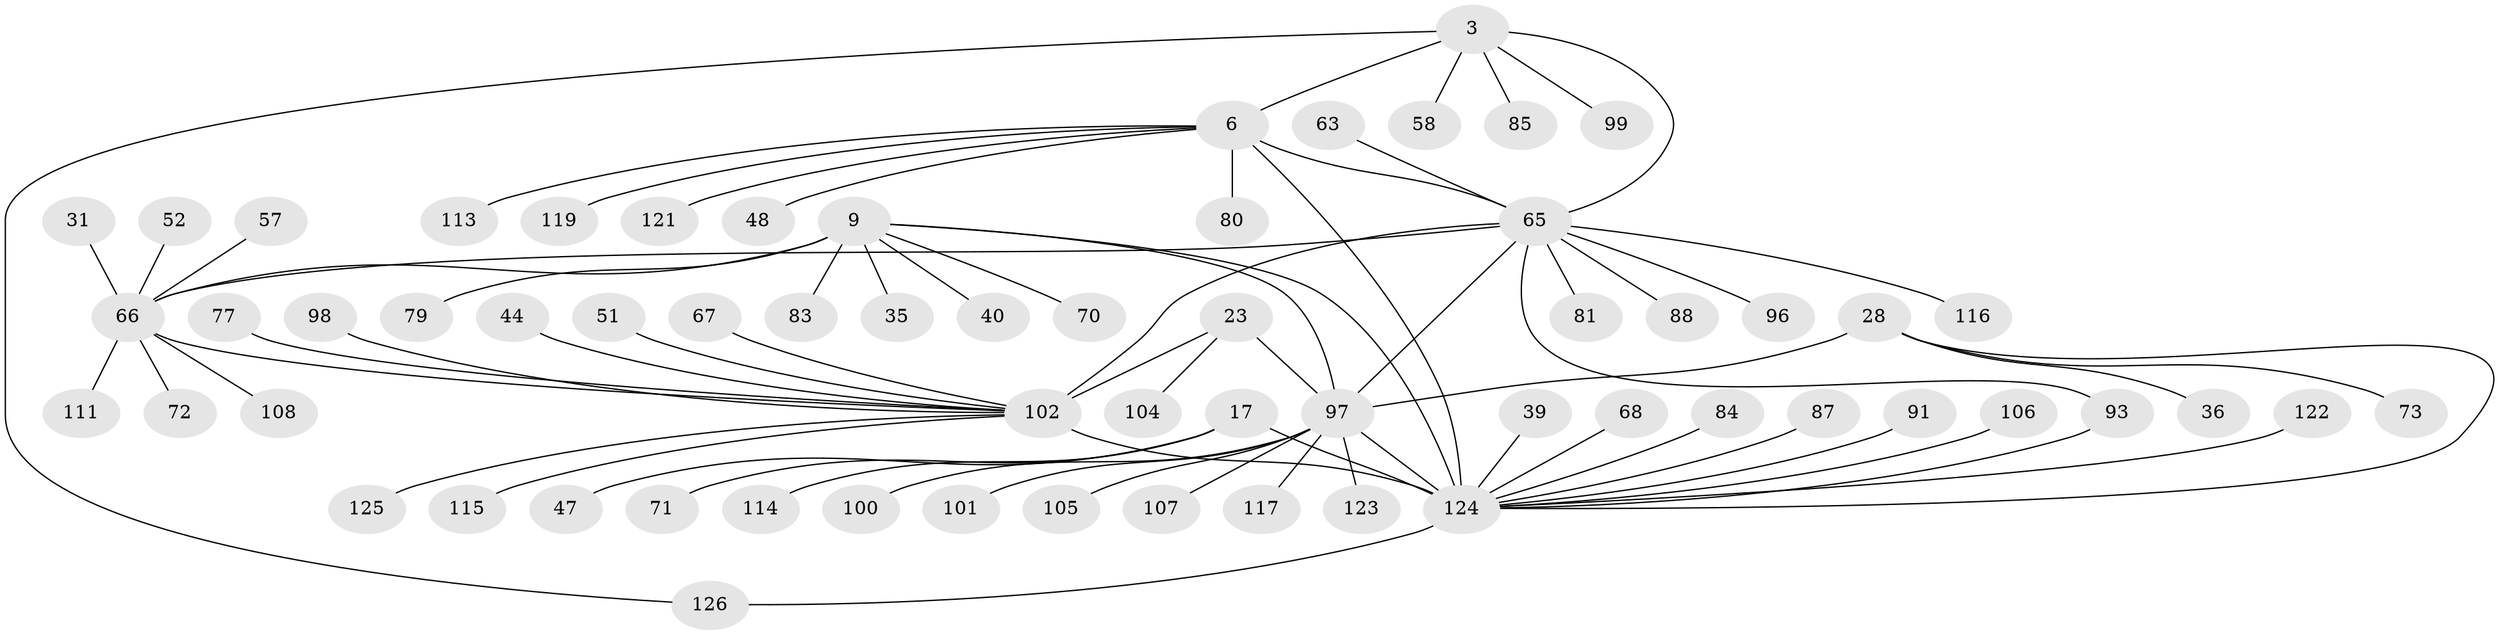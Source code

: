 // original degree distribution, {7: 0.05555555555555555, 9: 0.06349206349206349, 11: 0.023809523809523808, 13: 0.015873015873015872, 10: 0.007936507936507936, 6: 0.047619047619047616, 12: 0.007936507936507936, 8: 0.023809523809523808, 1: 0.5952380952380952, 2: 0.11904761904761904, 3: 0.023809523809523808, 4: 0.015873015873015872}
// Generated by graph-tools (version 1.1) at 2025/55/03/09/25 04:55:14]
// undirected, 63 vertices, 72 edges
graph export_dot {
graph [start="1"]
  node [color=gray90,style=filled];
  3 [super="+1"];
  6 [super="+2"];
  9 [super="+8"];
  17 [super="+15"];
  23 [super="+22"];
  28 [super="+25"];
  31;
  35;
  36;
  39;
  40;
  44;
  47;
  48;
  51;
  52;
  57;
  58;
  63;
  65 [super="+5+42+45+54"];
  66 [super="+12"];
  67;
  68;
  70 [super="+34"];
  71;
  72;
  73;
  77;
  79 [super="+61"];
  80;
  81;
  83;
  84;
  85;
  87;
  88;
  91;
  93;
  96;
  97 [super="+94+95"];
  98;
  99;
  100;
  101;
  102 [super="+64+75+24"];
  104;
  105;
  106;
  107;
  108;
  111;
  113;
  114;
  115;
  116;
  117;
  119;
  121;
  122;
  123;
  124 [super="+120+112"];
  125 [super="+110+118"];
  126;
  3 -- 6 [weight=4];
  3 -- 85;
  3 -- 126;
  3 -- 99;
  3 -- 58;
  3 -- 65 [weight=4];
  6 -- 48;
  6 -- 113;
  6 -- 119;
  6 -- 80;
  6 -- 121;
  6 -- 65 [weight=4];
  6 -- 124 [weight=4];
  9 -- 40;
  9 -- 35;
  9 -- 83;
  9 -- 70;
  9 -- 79;
  9 -- 124 [weight=2];
  9 -- 97;
  9 -- 66 [weight=8];
  17 -- 71;
  17 -- 114;
  17 -- 47;
  17 -- 124 [weight=8];
  23 -- 104;
  23 -- 102 [weight=8];
  23 -- 97;
  28 -- 73;
  28 -- 36;
  28 -- 97 [weight=8];
  28 -- 124;
  31 -- 66;
  39 -- 124;
  44 -- 102;
  51 -- 102;
  52 -- 66;
  57 -- 66;
  63 -- 65;
  65 -- 81;
  65 -- 88;
  65 -- 93;
  65 -- 96;
  65 -- 116;
  65 -- 102 [weight=3];
  65 -- 97;
  65 -- 66;
  66 -- 102;
  66 -- 72;
  66 -- 108;
  66 -- 111;
  67 -- 102;
  68 -- 124;
  77 -- 102;
  84 -- 124;
  87 -- 124;
  91 -- 124;
  93 -- 124;
  97 -- 100;
  97 -- 101;
  97 -- 105;
  97 -- 107;
  97 -- 117;
  97 -- 123;
  97 -- 124 [weight=3];
  98 -- 102;
  102 -- 115;
  102 -- 125;
  102 -- 124;
  106 -- 124;
  122 -- 124;
  124 -- 126;
}
